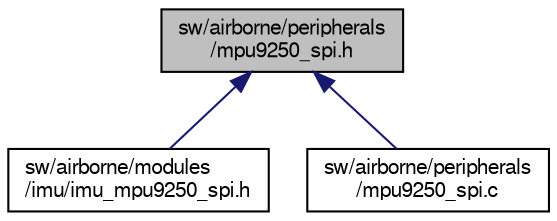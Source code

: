 digraph "sw/airborne/peripherals/mpu9250_spi.h"
{
  edge [fontname="FreeSans",fontsize="10",labelfontname="FreeSans",labelfontsize="10"];
  node [fontname="FreeSans",fontsize="10",shape=record];
  Node1 [label="sw/airborne/peripherals\l/mpu9250_spi.h",height=0.2,width=0.4,color="black", fillcolor="grey75", style="filled", fontcolor="black"];
  Node1 -> Node2 [dir="back",color="midnightblue",fontsize="10",style="solid",fontname="FreeSans"];
  Node2 [label="sw/airborne/modules\l/imu/imu_mpu9250_spi.h",height=0.2,width=0.4,color="black", fillcolor="white", style="filled",URL="$imu__mpu9250__spi_8h.html",tooltip="IMU driver for the MPU9250 using SPI. "];
  Node1 -> Node3 [dir="back",color="midnightblue",fontsize="10",style="solid",fontname="FreeSans"];
  Node3 [label="sw/airborne/peripherals\l/mpu9250_spi.c",height=0.2,width=0.4,color="black", fillcolor="white", style="filled",URL="$mpu9250__spi_8c.html",tooltip="Driver for the MPU-9250 using SPI. "];
}
